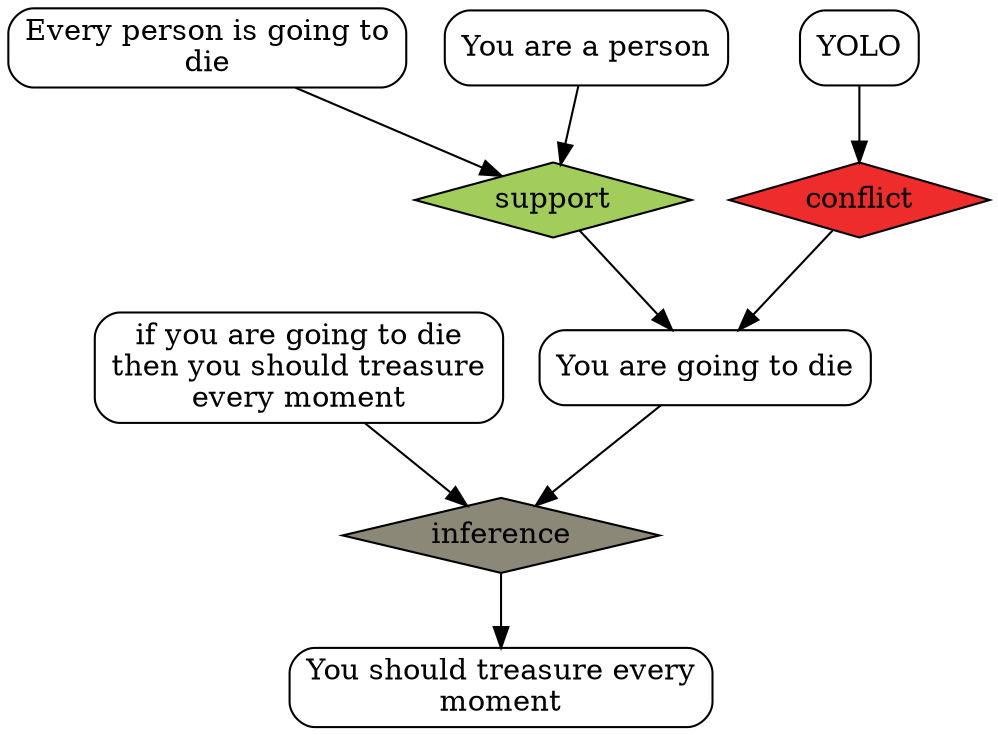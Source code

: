 digraph SADFace {node [style="filled"]"98065126-12f9-4085-b29a-541ecb2010de" [label="You should treasure every
moment"] [shape=box, style=rounded];
"52811614-50b0-471e-b7bf-b9db5334e619" [label="inference"] [colorscheme=X11, fillcolor=cornsilk4, shape=diamond];
"daca4f24-4a99-49be-b3e3-e30321613fe6" [label="if you are going to die
then you should treasure
every moment"] [shape=box, style=rounded];
"6cec2482-2fa9-412d-8828-fd39dead9afb" [label="You are going to die"] [shape=box, style=rounded];
"f48ab0d2-f5c5-4ce9-b7ff-34f08f8a00a0" [label="support"] [colorscheme=X11, fillcolor=darkolivegreen3, shape=diamond];
"fb4c91f2-7cc3-45e0-a2bb-80a4da168555" [label="Every person is going to
die"] [shape=box, style=rounded];
"36ac8cd6-3bad-4b2f-b2e1-a9f412a7fb6d" [label="You are a person"] [shape=box, style=rounded];
"96c9b268-3a62-42f2-a4a1-061e424522bc" [label="conflict"] [colorscheme=X11, fillcolor=firebrick2, shape=diamond];
"62471cc3-855b-440b-9825-3f2a0d0bd86b" [label="YOLO"] [shape=box, style=rounded];
"52811614-50b0-471e-b7bf-b9db5334e619" -> "98065126-12f9-4085-b29a-541ecb2010de";
"daca4f24-4a99-49be-b3e3-e30321613fe6" -> "52811614-50b0-471e-b7bf-b9db5334e619";
"6cec2482-2fa9-412d-8828-fd39dead9afb" -> "52811614-50b0-471e-b7bf-b9db5334e619";
"f48ab0d2-f5c5-4ce9-b7ff-34f08f8a00a0" -> "6cec2482-2fa9-412d-8828-fd39dead9afb";
"fb4c91f2-7cc3-45e0-a2bb-80a4da168555" -> "f48ab0d2-f5c5-4ce9-b7ff-34f08f8a00a0";
"36ac8cd6-3bad-4b2f-b2e1-a9f412a7fb6d" -> "f48ab0d2-f5c5-4ce9-b7ff-34f08f8a00a0";
"96c9b268-3a62-42f2-a4a1-061e424522bc" -> "6cec2482-2fa9-412d-8828-fd39dead9afb";
"62471cc3-855b-440b-9825-3f2a0d0bd86b" -> "96c9b268-3a62-42f2-a4a1-061e424522bc";
}